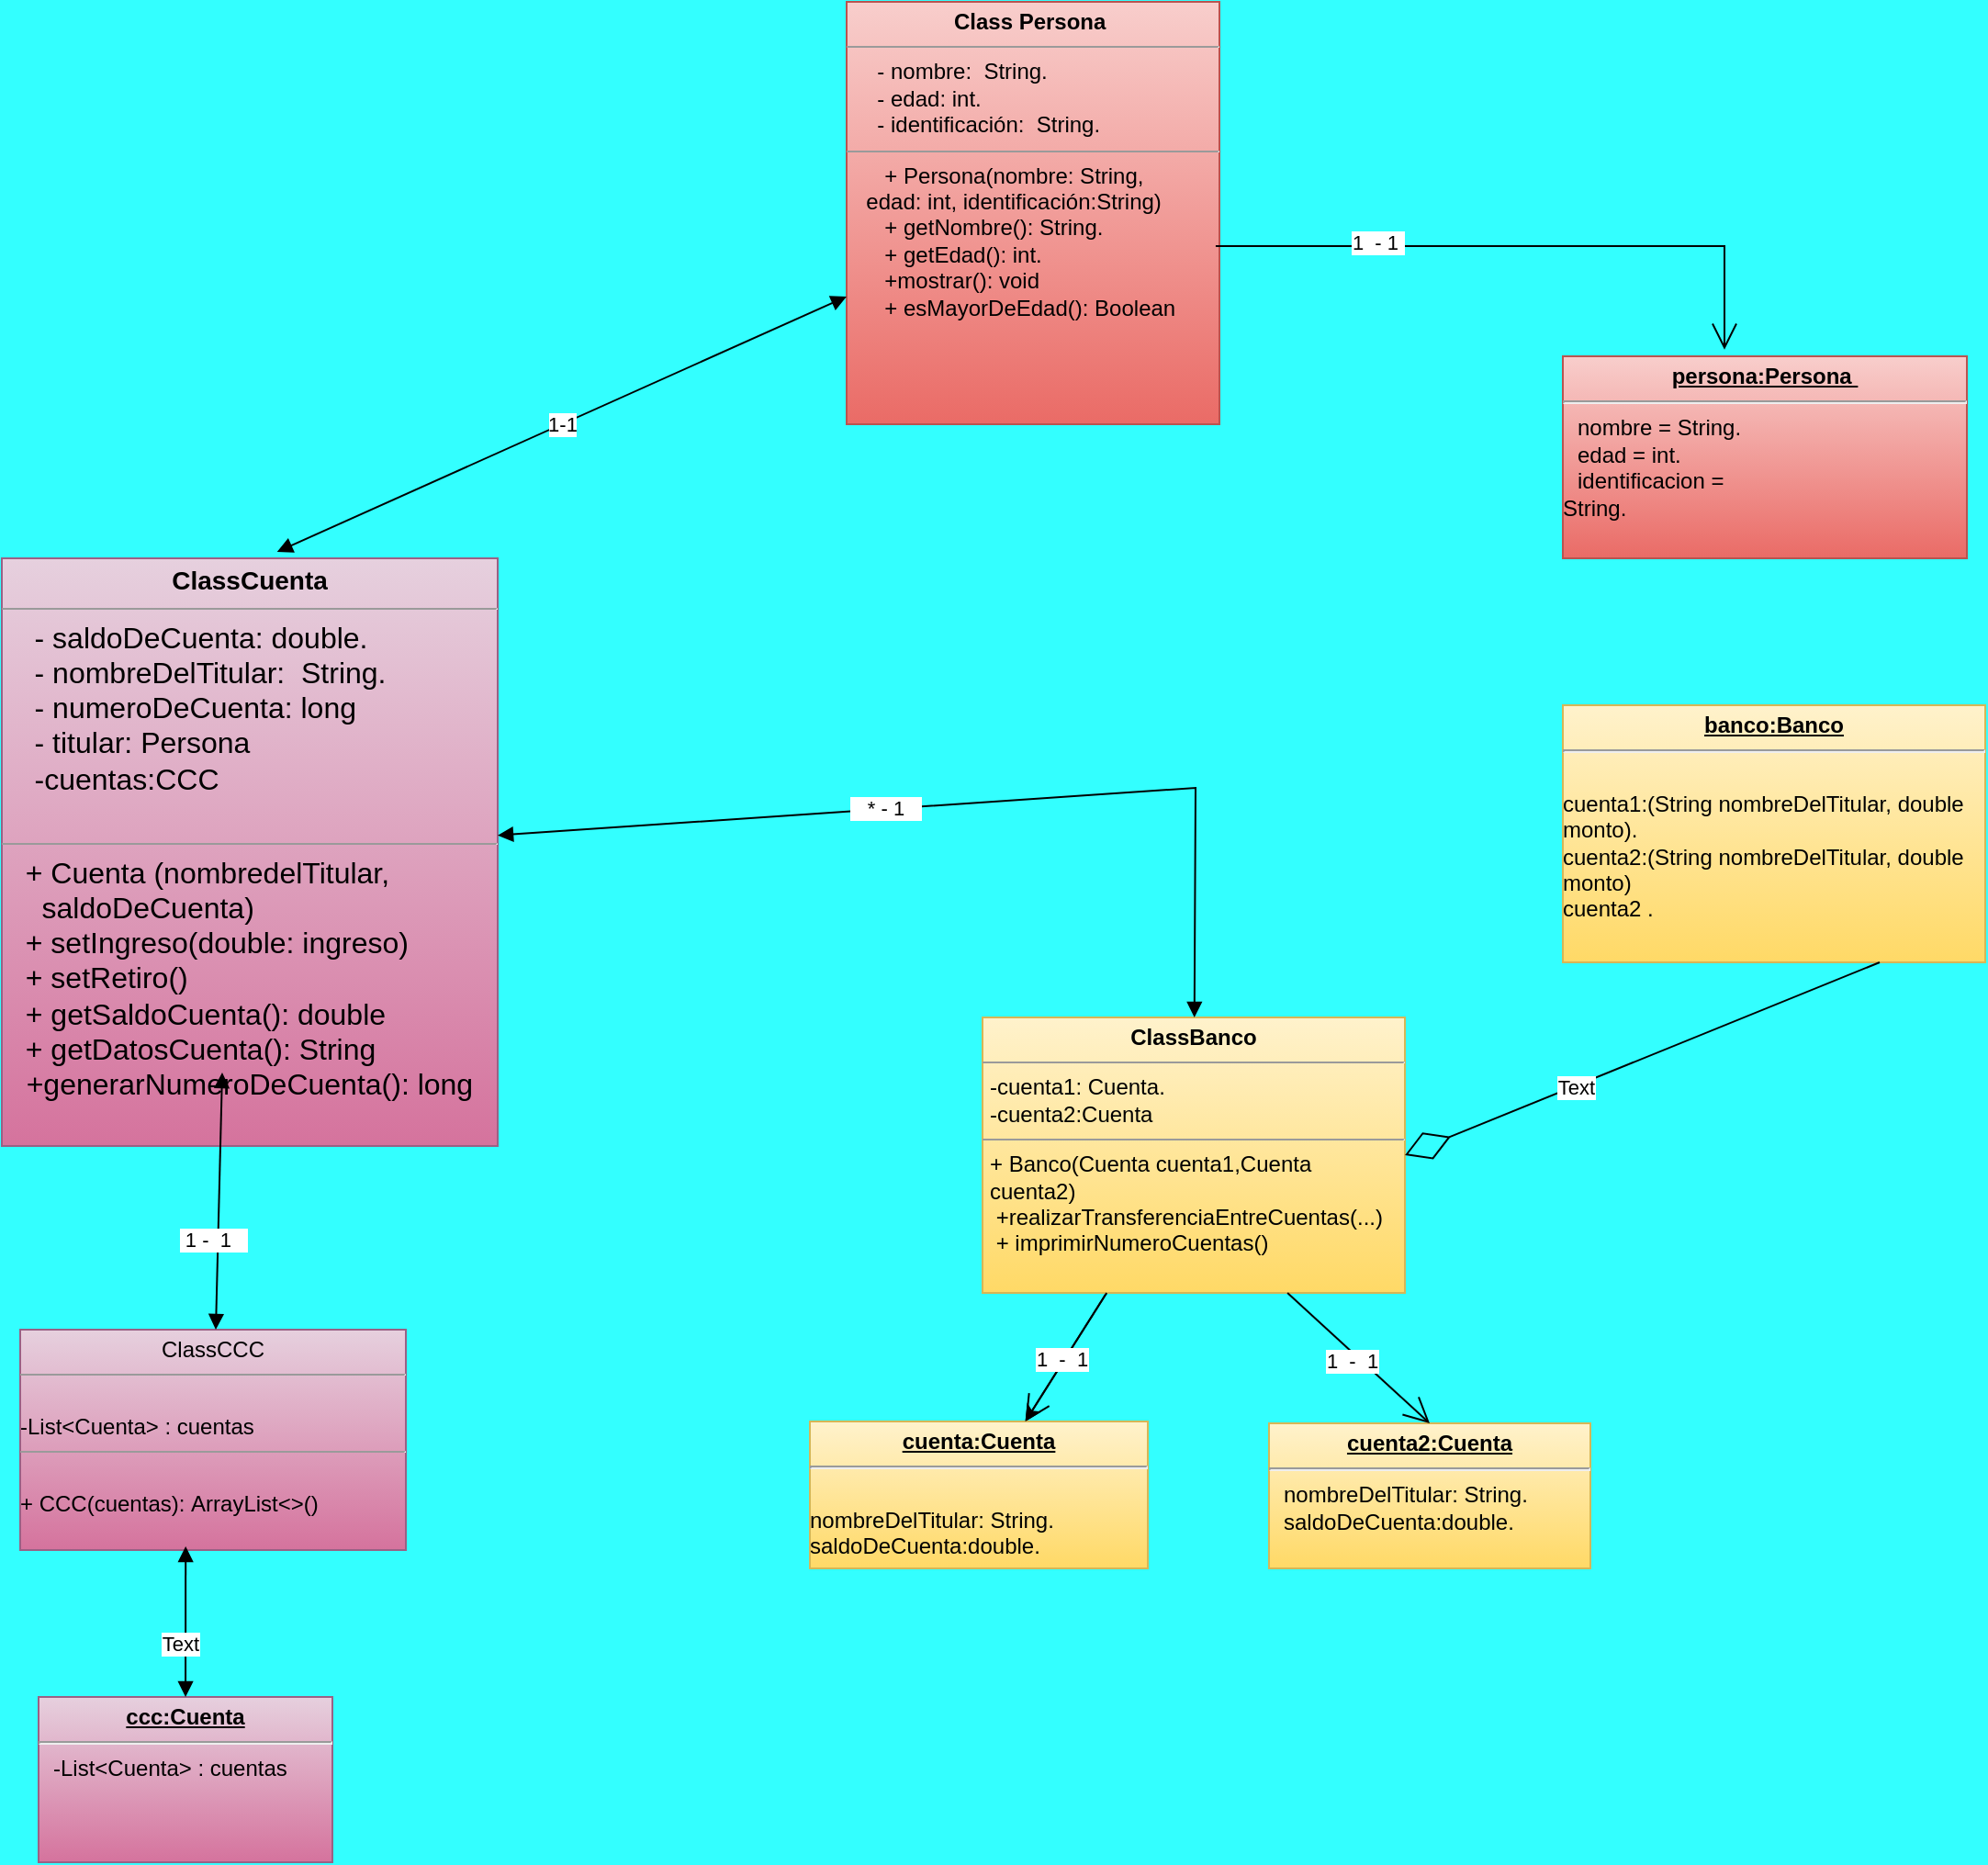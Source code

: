 <mxfile version="21.6.8" type="github">
  <diagram name="Página-1" id="ZipFY7_jd9I5HUY0kSOT">
    <mxGraphModel dx="2084" dy="2975" grid="1" gridSize="10" guides="1" tooltips="1" connect="1" arrows="1" fold="1" page="1" pageScale="1" pageWidth="827" pageHeight="1169" background="#33FFFF" math="0" shadow="0">
      <root>
        <mxCell id="0" />
        <mxCell id="1" parent="0" />
        <mxCell id="sXatGcubONKIxM2o4ZcS-1" value="&lt;p style=&quot;margin:0px;margin-top:4px;text-align:center;&quot;&gt;&lt;b&gt;Class Persona&amp;nbsp;&lt;/b&gt;&lt;/p&gt;&lt;hr size=&quot;1&quot;&gt;&amp;nbsp; &amp;nbsp; &amp;nbsp;- nombre&lt;span style=&quot;background-color: initial;&quot;&gt;:&amp;nbsp;&lt;/span&gt;&amp;nbsp;String.&lt;br&gt;&amp;nbsp; &amp;nbsp; &amp;nbsp;- edad: int.&lt;br&gt;&amp;nbsp; &amp;nbsp; &amp;nbsp;- identificación:&amp;nbsp;&amp;nbsp;String.&lt;br&gt;&lt;hr size=&quot;1&quot;&gt;&lt;p style=&quot;margin:0px;margin-left:4px;&quot;&gt;&amp;nbsp; &amp;nbsp; &amp;nbsp;+ Persona(nombre: String,&amp;nbsp; &amp;nbsp; &amp;nbsp; &amp;nbsp; &amp;nbsp; &amp;nbsp; &amp;nbsp; edad: int, identificación:String)&amp;nbsp;&lt;br&gt;&lt;/p&gt;&lt;p style=&quot;margin:0px;margin-left:4px;&quot;&gt;&amp;nbsp; &amp;nbsp; &amp;nbsp;+ getNombre(): String.&lt;/p&gt;&lt;p style=&quot;margin:0px;margin-left:4px;&quot;&gt;&amp;nbsp; &amp;nbsp; &amp;nbsp;+ getEdad(): int.&amp;nbsp;&lt;/p&gt;&lt;p style=&quot;margin:0px;margin-left:4px;&quot;&gt;&amp;nbsp; &amp;nbsp; &amp;nbsp;+mostrar(): void&amp;nbsp;&lt;/p&gt;&lt;p style=&quot;margin:0px;margin-left:4px;&quot;&gt;&amp;nbsp; &amp;nbsp; &amp;nbsp;+ esMayorDeEdad(): Boolean&amp;nbsp;&lt;/p&gt;" style="verticalAlign=top;align=left;overflow=fill;fontSize=12;fontFamily=Helvetica;html=1;whiteSpace=wrap;fillColor=#f8cecc;gradientColor=#ea6b66;strokeColor=#b85450;" parent="1" vertex="1">
          <mxGeometry x="110" y="-1983" width="203" height="230" as="geometry" />
        </mxCell>
        <mxCell id="sXatGcubONKIxM2o4ZcS-2" value="&lt;p style=&quot;margin:0px;margin-top:4px;text-align:center;&quot;&gt;&lt;b&gt;&lt;font style=&quot;font-size: 14px;&quot;&gt;Class&lt;span style=&quot;background-color: initial;&quot;&gt;Cuenta&lt;/span&gt;&lt;/font&gt;&lt;/b&gt;&lt;/p&gt;&lt;hr size=&quot;1&quot;&gt;&lt;font size=&quot;3&quot;&gt;&amp;nbsp; &amp;nbsp; - saldoDeCuenta:&amp;nbsp;double.&lt;br&gt;&amp;nbsp; &amp;nbsp; -&amp;nbsp;nombreDelTitular:&amp;nbsp; String.&lt;br&gt;&amp;nbsp; &amp;nbsp; -&amp;nbsp;numeroDeCuenta: long&lt;br&gt;&amp;nbsp; &amp;nbsp; - titular: Persona&lt;br&gt;&amp;nbsp; &amp;nbsp; -cuentas:CCC&lt;span style=&quot;background-color: initial;&quot;&gt;&lt;br&gt;&lt;/span&gt;&lt;br&gt;&lt;/font&gt;&lt;hr size=&quot;1&quot;&gt;&lt;p style=&quot;margin:0px;margin-left:4px;&quot;&gt;&lt;font size=&quot;3&quot;&gt;&amp;nbsp; + Cuenta (nombredelTitular,&amp;nbsp; &amp;nbsp; &amp;nbsp; &amp;nbsp; &amp;nbsp; &amp;nbsp; &amp;nbsp; &amp;nbsp; &amp;nbsp; saldoDeCuenta)&lt;/font&gt;&lt;/p&gt;&lt;p style=&quot;margin:0px;margin-left:4px;&quot;&gt;&lt;font size=&quot;3&quot;&gt;&amp;nbsp; + setIngreso(&lt;/font&gt;&lt;font style=&quot;background-color: initial;&quot; size=&quot;3&quot;&gt;double: ingreso&lt;/font&gt;&lt;font style=&quot;background-color: initial;&quot; size=&quot;3&quot;&gt;)&amp;nbsp; &amp;nbsp; &amp;nbsp; &amp;nbsp;&lt;/font&gt;&lt;/p&gt;&lt;p style=&quot;margin:0px;margin-left:4px;&quot;&gt;&lt;font size=&quot;3&quot;&gt;&amp;nbsp; + setRetiro()&amp;nbsp; &amp;nbsp; &amp;nbsp; &amp;nbsp;&amp;nbsp;&lt;/font&gt;&lt;/p&gt;&lt;p style=&quot;margin:0px;margin-left:4px;&quot;&gt;&lt;span style=&quot;background-color: initial;&quot;&gt;&lt;font size=&quot;3&quot;&gt;&amp;nbsp; + getSaldoCuenta(): double&amp;nbsp;&amp;nbsp;&lt;/font&gt;&lt;/span&gt;&lt;/p&gt;&lt;p style=&quot;margin:0px;margin-left:4px;&quot;&gt;&lt;span style=&quot;background-color: initial;&quot;&gt;&lt;font size=&quot;3&quot;&gt;&amp;nbsp; + getDatosCuenta(): String&amp;nbsp;&lt;/font&gt;&lt;/span&gt;&lt;/p&gt;&lt;font size=&quot;3&quot;&gt;&amp;nbsp; &amp;nbsp;+generarNumeroDeCuenta(): long&lt;/font&gt;" style="verticalAlign=top;align=left;overflow=fill;fontSize=12;fontFamily=Helvetica;html=1;whiteSpace=wrap;fillColor=#e6d0de;strokeColor=#996185;gradientColor=#d5739d;" parent="1" vertex="1">
          <mxGeometry x="-350" y="-1680" width="270" height="320" as="geometry" />
        </mxCell>
        <mxCell id="aI8nhUoXIS2r9gopvmky-82" value="" style="edgeStyle=none;rounded=0;orthogonalLoop=1;jettySize=auto;html=1;" parent="1" source="sXatGcubONKIxM2o4ZcS-3" target="sXatGcubONKIxM2o4ZcS-4" edge="1">
          <mxGeometry relative="1" as="geometry" />
        </mxCell>
        <mxCell id="sXatGcubONKIxM2o4ZcS-3" value="&lt;p style=&quot;margin:0px;margin-top:4px;text-align:center;&quot;&gt;&lt;b&gt;ClassBanco&lt;/b&gt;&lt;/p&gt;&lt;hr size=&quot;1&quot;&gt;&lt;p style=&quot;margin:0px;margin-left:4px;&quot;&gt;-cuenta1:&amp;nbsp;Cuenta.&lt;/p&gt;&lt;p style=&quot;margin:0px;margin-left:4px;&quot;&gt;-cuenta2:Cuenta&lt;br&gt;&lt;/p&gt;&lt;hr size=&quot;1&quot;&gt;&lt;p style=&quot;margin:0px;margin-left:4px;&quot;&gt;+ Banco(Cuenta cuenta1,Cuenta cuenta2)&amp;nbsp; &amp;nbsp; &amp;nbsp;&lt;span style=&quot;background-color: initial;&quot;&gt;&amp;nbsp; &amp;nbsp; &amp;nbsp; &amp;nbsp; &amp;nbsp; &amp;nbsp; &amp;nbsp; &amp;nbsp;+realizarTransferenciaEntreCuentas(...)&amp;nbsp; &lt;/span&gt;&lt;span style=&quot;background-color: initial;&quot;&gt;&amp;nbsp;+ imprimirNumeroCuentas()&amp;nbsp;&lt;/span&gt;&lt;/p&gt;" style="verticalAlign=top;align=left;overflow=fill;fontSize=12;fontFamily=Helvetica;html=1;whiteSpace=wrap;fillColor=#fff2cc;gradientColor=#ffd966;strokeColor=#d6b656;" parent="1" vertex="1">
          <mxGeometry x="184" y="-1430" width="230" height="150" as="geometry" />
        </mxCell>
        <mxCell id="sXatGcubONKIxM2o4ZcS-4" value="&lt;p style=&quot;margin:0px;margin-top:4px;text-align:center;text-decoration:underline;&quot;&gt;&lt;b&gt;cuenta:Cuenta&lt;/b&gt;&lt;/p&gt;&lt;hr&gt;&lt;p style=&quot;margin:0px;margin-left:8px;&quot;&gt;&lt;br&gt;&lt;/p&gt;nombreDelTitular:&amp;nbsp;String.&lt;br&gt;saldoDeCuenta:double." style="verticalAlign=top;align=left;overflow=fill;fontSize=12;fontFamily=Helvetica;html=1;whiteSpace=wrap;fillColor=#fff2cc;gradientColor=#ffd966;strokeColor=#d6b656;" parent="1" vertex="1">
          <mxGeometry x="90" y="-1210" width="184" height="80" as="geometry" />
        </mxCell>
        <mxCell id="sXatGcubONKIxM2o4ZcS-5" value="&lt;p style=&quot;margin:0px;margin-top:4px;text-align:center;text-decoration:underline;&quot;&gt;&lt;b&gt;persona:Persona&amp;nbsp;&lt;/b&gt;&lt;/p&gt;&lt;hr&gt;&lt;p style=&quot;margin:0px;margin-left:8px;&quot;&gt;nombre = String.&lt;br&gt;edad = int.&lt;/p&gt;&lt;p style=&quot;margin:0px;margin-left:8px;&quot;&gt;identificacion =&amp;nbsp;&lt;/p&gt;String." style="verticalAlign=top;align=left;overflow=fill;fontSize=12;fontFamily=Helvetica;html=1;whiteSpace=wrap;fillColor=#f8cecc;gradientColor=#ea6b66;strokeColor=#b85450;" parent="1" vertex="1">
          <mxGeometry x="500" y="-1790" width="220" height="110" as="geometry" />
        </mxCell>
        <mxCell id="aI8nhUoXIS2r9gopvmky-1" value="&lt;p style=&quot;margin:0px;margin-top:4px;text-align:center;text-decoration:underline;&quot;&gt;&lt;b&gt;ccc:Cuenta&lt;/b&gt;&lt;/p&gt;&lt;hr&gt;&lt;p style=&quot;margin:0px;margin-left:8px;&quot;&gt;-List&amp;lt;Cuenta&amp;gt; : cuentas&lt;br&gt;&lt;/p&gt;" style="verticalAlign=top;align=left;overflow=fill;fontSize=12;fontFamily=Helvetica;html=1;whiteSpace=wrap;fillColor=#e6d0de;gradientColor=#d5739d;strokeColor=#996185;" parent="1" vertex="1">
          <mxGeometry x="-330" y="-1060" width="160" height="90" as="geometry" />
        </mxCell>
        <mxCell id="aI8nhUoXIS2r9gopvmky-3" value="&lt;p style=&quot;margin:0px;margin-top:4px;text-align:center;text-decoration:underline;&quot;&gt;&lt;b&gt;cuenta2:Cuenta&lt;/b&gt;&lt;/p&gt;&lt;hr&gt;&lt;p style=&quot;margin:0px;margin-left:8px;&quot;&gt;nombreDelTitular:&amp;nbsp;String.&lt;br style=&quot;--tw-border-spacing-x: 0; --tw-border-spacing-y: 0; --tw-translate-x: 0; --tw-translate-y: 0; --tw-rotate: 0; --tw-skew-x: 0; --tw-skew-y: 0; --tw-scale-x: 1; --tw-scale-y: 1; --tw-pan-x: ; --tw-pan-y: ; --tw-pinch-zoom: ; --tw-scroll-snap-strictness: proximity; --tw-ordinal: ; --tw-slashed-zero: ; --tw-numeric-figure: ; --tw-numeric-spacing: ; --tw-numeric-fraction: ; --tw-ring-inset: ; --tw-ring-offset-width: 0px; --tw-ring-offset-color: #fff; --tw-ring-color: rgb(59 130 246 / .5); --tw-ring-offset-shadow: 0 0 #0000; --tw-ring-shadow: 0 0 #0000; --tw-shadow: 0 0 #0000; --tw-shadow-colored: 0 0 #0000; --tw-blur: ; --tw-brightness: ; --tw-contrast: ; --tw-grayscale: ; --tw-hue-rotate: ; --tw-invert: ; --tw-saturate: ; --tw-sepia: ; --tw-drop-shadow: ; --tw-backdrop-blur: ; --tw-backdrop-brightness: ; --tw-backdrop-contrast: ; --tw-backdrop-grayscale: ; --tw-backdrop-hue-rotate: ; --tw-backdrop-invert: ; --tw-backdrop-opacity: ; --tw-backdrop-saturate: ; --tw-backdrop-sepia: ; border-color: var(--border-color);&quot;&gt;saldoDeCuenta:double.&lt;br&gt;&lt;/p&gt;" style="verticalAlign=top;align=left;overflow=fill;fontSize=12;fontFamily=Helvetica;html=1;whiteSpace=wrap;fillColor=#fff2cc;gradientColor=#ffd966;strokeColor=#d6b656;" parent="1" vertex="1">
          <mxGeometry x="340" y="-1209" width="175" height="79" as="geometry" />
        </mxCell>
        <mxCell id="aI8nhUoXIS2r9gopvmky-13" value="&lt;p style=&quot;margin:0px;margin-top:4px;text-align:center;&quot;&gt;ClassCCC&lt;br&gt;&lt;/p&gt;&lt;hr size=&quot;1&quot;&gt;&lt;p style=&quot;margin:0px;margin-left:4px;&quot;&gt;&lt;br&gt;&lt;/p&gt;-List&amp;lt;Cuenta&amp;gt; : cuentas&lt;hr size=&quot;1&quot;&gt;&lt;p style=&quot;margin:0px;margin-left:4px;&quot;&gt;&amp;nbsp; &amp;nbsp;&amp;nbsp;&lt;/p&gt;+ CCC(cuentas):&amp;nbsp;ArrayList&amp;lt;&amp;gt;()" style="verticalAlign=top;align=left;overflow=fill;fontSize=12;fontFamily=Helvetica;html=1;whiteSpace=wrap;fillColor=#e6d0de;gradientColor=#d5739d;strokeColor=#996185;" parent="1" vertex="1">
          <mxGeometry x="-340" y="-1260" width="210" height="120" as="geometry" />
        </mxCell>
        <mxCell id="aI8nhUoXIS2r9gopvmky-42" value="" style="endArrow=block;startArrow=block;endFill=1;startFill=1;html=1;rounded=0;" parent="1" source="sXatGcubONKIxM2o4ZcS-2" target="sXatGcubONKIxM2o4ZcS-3" edge="1">
          <mxGeometry width="160" relative="1" as="geometry">
            <mxPoint x="-70" y="-1555" as="sourcePoint" />
            <mxPoint x="329.441" y="-1460" as="targetPoint" />
            <Array as="points">
              <mxPoint x="300" y="-1555" />
            </Array>
          </mxGeometry>
        </mxCell>
        <mxCell id="aI8nhUoXIS2r9gopvmky-68" value="&amp;nbsp; &amp;nbsp;* - 1&amp;nbsp; &amp;nbsp;" style="edgeLabel;html=1;align=center;verticalAlign=middle;resizable=0;points=[];" parent="aI8nhUoXIS2r9gopvmky-42" vertex="1" connectable="0">
          <mxGeometry x="-0.163" y="1" relative="1" as="geometry">
            <mxPoint as="offset" />
          </mxGeometry>
        </mxCell>
        <mxCell id="aI8nhUoXIS2r9gopvmky-43" value="" style="endArrow=block;startArrow=block;endFill=1;startFill=1;html=1;rounded=0;exitX=0.555;exitY=-0.011;exitDx=0;exitDy=0;exitPerimeter=0;" parent="1" source="sXatGcubONKIxM2o4ZcS-2" target="sXatGcubONKIxM2o4ZcS-1" edge="1">
          <mxGeometry width="160" relative="1" as="geometry">
            <mxPoint x="152" y="-1420" as="sourcePoint" />
            <mxPoint x="312" y="-1420" as="targetPoint" />
          </mxGeometry>
        </mxCell>
        <mxCell id="aI8nhUoXIS2r9gopvmky-67" value="1-1" style="edgeLabel;html=1;align=center;verticalAlign=middle;resizable=0;points=[];rotation=0;" parent="aI8nhUoXIS2r9gopvmky-43" vertex="1" connectable="0">
          <mxGeometry relative="1" as="geometry">
            <mxPoint as="offset" />
          </mxGeometry>
        </mxCell>
        <mxCell id="aI8nhUoXIS2r9gopvmky-44" value="" style="endArrow=open;endFill=1;endSize=12;html=1;rounded=0;entryX=0.4;entryY=-0.033;entryDx=0;entryDy=0;entryPerimeter=0;exitX=0.99;exitY=0.578;exitDx=0;exitDy=0;exitPerimeter=0;" parent="1" source="sXatGcubONKIxM2o4ZcS-1" target="sXatGcubONKIxM2o4ZcS-5" edge="1">
          <mxGeometry width="160" relative="1" as="geometry">
            <mxPoint x="574" y="-1520" as="sourcePoint" />
            <mxPoint x="682" y="-1430" as="targetPoint" />
            <Array as="points">
              <mxPoint x="588" y="-1850" />
            </Array>
          </mxGeometry>
        </mxCell>
        <mxCell id="aI8nhUoXIS2r9gopvmky-70" value="-t" style="edgeLabel;html=1;align=center;verticalAlign=middle;resizable=0;points=[];" parent="aI8nhUoXIS2r9gopvmky-44" vertex="1" connectable="0">
          <mxGeometry x="-0.474" y="2" relative="1" as="geometry">
            <mxPoint as="offset" />
          </mxGeometry>
        </mxCell>
        <mxCell id="aI8nhUoXIS2r9gopvmky-71" value="1&amp;nbsp; - 1&amp;nbsp;" style="edgeLabel;html=1;align=center;verticalAlign=middle;resizable=0;points=[];" parent="aI8nhUoXIS2r9gopvmky-44" vertex="1" connectable="0">
          <mxGeometry x="-0.474" y="2" relative="1" as="geometry">
            <mxPoint as="offset" />
          </mxGeometry>
        </mxCell>
        <mxCell id="aI8nhUoXIS2r9gopvmky-52" value="" style="endArrow=block;startArrow=block;endFill=1;startFill=1;html=1;rounded=0;exitX=0.429;exitY=0.983;exitDx=0;exitDy=0;exitPerimeter=0;" parent="1" source="aI8nhUoXIS2r9gopvmky-13" target="aI8nhUoXIS2r9gopvmky-1" edge="1">
          <mxGeometry width="160" relative="1" as="geometry">
            <mxPoint x="80" y="-1150" as="sourcePoint" />
            <mxPoint x="81" y="-1080" as="targetPoint" />
            <Array as="points" />
          </mxGeometry>
        </mxCell>
        <mxCell id="aI8nhUoXIS2r9gopvmky-72" value="Text" style="edgeLabel;html=1;align=center;verticalAlign=middle;resizable=0;points=[];" parent="aI8nhUoXIS2r9gopvmky-52" vertex="1" connectable="0">
          <mxGeometry x="0.293" y="-3" relative="1" as="geometry">
            <mxPoint as="offset" />
          </mxGeometry>
        </mxCell>
        <mxCell id="aI8nhUoXIS2r9gopvmky-54" style="edgeStyle=none;rounded=0;orthogonalLoop=1;jettySize=auto;html=1;exitX=0.75;exitY=1;exitDx=0;exitDy=0;" parent="1" source="aI8nhUoXIS2r9gopvmky-13" target="aI8nhUoXIS2r9gopvmky-13" edge="1">
          <mxGeometry relative="1" as="geometry" />
        </mxCell>
        <mxCell id="aI8nhUoXIS2r9gopvmky-80" value="" style="endArrow=open;endFill=1;endSize=12;html=1;rounded=0;" parent="1" source="sXatGcubONKIxM2o4ZcS-3" target="sXatGcubONKIxM2o4ZcS-4" edge="1">
          <mxGeometry width="160" relative="1" as="geometry">
            <mxPoint x="290" y="-1190" as="sourcePoint" />
            <mxPoint x="450" y="-1190" as="targetPoint" />
          </mxGeometry>
        </mxCell>
        <mxCell id="aI8nhUoXIS2r9gopvmky-89" value="1&amp;nbsp; -&amp;nbsp; 1" style="edgeLabel;html=1;align=center;verticalAlign=middle;resizable=0;points=[];" parent="aI8nhUoXIS2r9gopvmky-80" vertex="1" connectable="0">
          <mxGeometry x="0.043" y="-2" relative="1" as="geometry">
            <mxPoint as="offset" />
          </mxGeometry>
        </mxCell>
        <mxCell id="aI8nhUoXIS2r9gopvmky-81" value="" style="endArrow=open;endFill=1;endSize=12;html=1;rounded=0;exitX=0.722;exitY=1;exitDx=0;exitDy=0;exitPerimeter=0;entryX=0.5;entryY=0;entryDx=0;entryDy=0;" parent="1" source="sXatGcubONKIxM2o4ZcS-3" target="aI8nhUoXIS2r9gopvmky-3" edge="1">
          <mxGeometry width="160" relative="1" as="geometry">
            <mxPoint x="510" y="-1240.5" as="sourcePoint" />
            <mxPoint x="570" y="-1190" as="targetPoint" />
          </mxGeometry>
        </mxCell>
        <mxCell id="aI8nhUoXIS2r9gopvmky-90" value="1&amp;nbsp; -&amp;nbsp; 1" style="edgeLabel;html=1;align=center;verticalAlign=middle;resizable=0;points=[];" parent="aI8nhUoXIS2r9gopvmky-81" vertex="1" connectable="0">
          <mxGeometry x="-0.058" y="-4" relative="1" as="geometry">
            <mxPoint x="1" as="offset" />
          </mxGeometry>
        </mxCell>
        <mxCell id="aI8nhUoXIS2r9gopvmky-83" value="&lt;p style=&quot;margin:0px;margin-top:4px;text-align:center;text-decoration:underline;&quot;&gt;&lt;b&gt;banco:Banco&lt;/b&gt;&lt;/p&gt;&lt;hr&gt;&lt;br&gt;cuenta1:(String&amp;nbsp;&lt;span style=&quot;background-color: initial;&quot;&gt;nombreDelTitular,&amp;nbsp;&lt;/span&gt;double monto).&lt;br&gt;cuenta2:(String&amp;nbsp;nombreDelTitular,&amp;nbsp;double monto)&lt;br style=&quot;--tw-border-spacing-x: 0; --tw-border-spacing-y: 0; --tw-translate-x: 0; --tw-translate-y: 0; --tw-rotate: 0; --tw-skew-x: 0; --tw-skew-y: 0; --tw-scale-x: 1; --tw-scale-y: 1; --tw-pan-x: ; --tw-pan-y: ; --tw-pinch-zoom: ; --tw-scroll-snap-strictness: proximity; --tw-ordinal: ; --tw-slashed-zero: ; --tw-numeric-figure: ; --tw-numeric-spacing: ; --tw-numeric-fraction: ; --tw-ring-inset: ; --tw-ring-offset-width: 0px; --tw-ring-offset-color: #fff; --tw-ring-color: rgb(59 130 246 / .5); --tw-ring-offset-shadow: 0 0 #0000; --tw-ring-shadow: 0 0 #0000; --tw-shadow: 0 0 #0000; --tw-shadow-colored: 0 0 #0000; --tw-blur: ; --tw-brightness: ; --tw-contrast: ; --tw-grayscale: ; --tw-hue-rotate: ; --tw-invert: ; --tw-saturate: ; --tw-sepia: ; --tw-drop-shadow: ; --tw-backdrop-blur: ; --tw-backdrop-brightness: ; --tw-backdrop-contrast: ; --tw-backdrop-grayscale: ; --tw-backdrop-hue-rotate: ; --tw-backdrop-invert: ; --tw-backdrop-opacity: ; --tw-backdrop-saturate: ; --tw-backdrop-sepia: ; border-color: var(--border-color);&quot;&gt;cuenta2&lt;span style=&quot;--tw-border-spacing-x: 0; --tw-border-spacing-y: 0; --tw-translate-x: 0; --tw-translate-y: 0; --tw-rotate: 0; --tw-skew-x: 0; --tw-skew-y: 0; --tw-scale-x: 1; --tw-scale-y: 1; --tw-pan-x: ; --tw-pan-y: ; --tw-pinch-zoom: ; --tw-scroll-snap-strictness: proximity; --tw-ordinal: ; --tw-slashed-zero: ; --tw-numeric-figure: ; --tw-numeric-spacing: ; --tw-numeric-fraction: ; --tw-ring-inset: ; --tw-ring-offset-width: 0px; --tw-ring-offset-color: #fff; --tw-ring-color: rgb(59 130 246 / .5); --tw-ring-offset-shadow: 0 0 #0000; --tw-ring-shadow: 0 0 #0000; --tw-shadow: 0 0 #0000; --tw-shadow-colored: 0 0 #0000; --tw-blur: ; --tw-brightness: ; --tw-contrast: ; --tw-grayscale: ; --tw-hue-rotate: ; --tw-invert: ; --tw-saturate: ; --tw-sepia: ; --tw-drop-shadow: ; --tw-backdrop-blur: ; --tw-backdrop-brightness: ; --tw-backdrop-contrast: ; --tw-backdrop-grayscale: ; --tw-backdrop-hue-rotate: ; --tw-backdrop-invert: ; --tw-backdrop-opacity: ; --tw-backdrop-saturate: ; --tw-backdrop-sepia: ; border-color: var(--border-color); background-color: initial;&quot;&gt;&amp;nbsp;.&lt;/span&gt;&lt;br&gt;&lt;p style=&quot;margin:0px;margin-left:8px;&quot;&gt;&lt;br&gt;&lt;/p&gt;" style="verticalAlign=top;align=left;overflow=fill;fontSize=12;fontFamily=Helvetica;html=1;whiteSpace=wrap;fillColor=#fff2cc;gradientColor=#ffd966;strokeColor=#d6b656;" parent="1" vertex="1">
          <mxGeometry x="500" y="-1600" width="230" height="140" as="geometry" />
        </mxCell>
        <mxCell id="aI8nhUoXIS2r9gopvmky-85" value="" style="endArrow=block;startArrow=block;endFill=1;startFill=1;html=1;rounded=0;exitX=0.429;exitY=0.983;exitDx=0;exitDy=0;exitPerimeter=0;" parent="1" target="aI8nhUoXIS2r9gopvmky-13" edge="1">
          <mxGeometry width="160" relative="1" as="geometry">
            <mxPoint x="-230" y="-1400" as="sourcePoint" />
            <mxPoint x="-230" y="-1298" as="targetPoint" />
            <Array as="points" />
          </mxGeometry>
        </mxCell>
        <mxCell id="aI8nhUoXIS2r9gopvmky-86" value="&amp;nbsp;1 -&amp;nbsp; 1&amp;nbsp; &amp;nbsp;" style="edgeLabel;html=1;align=center;verticalAlign=middle;resizable=0;points=[];" parent="aI8nhUoXIS2r9gopvmky-85" vertex="1" connectable="0">
          <mxGeometry x="0.293" y="-3" relative="1" as="geometry">
            <mxPoint as="offset" />
          </mxGeometry>
        </mxCell>
        <mxCell id="Ldl37hqpO8NeoR8k0iIn-2" value="" style="endArrow=diamondThin;endFill=0;endSize=24;html=1;rounded=0;entryX=1;entryY=0.5;entryDx=0;entryDy=0;exitX=0.75;exitY=1;exitDx=0;exitDy=0;" edge="1" parent="1" source="aI8nhUoXIS2r9gopvmky-83" target="sXatGcubONKIxM2o4ZcS-3">
          <mxGeometry width="160" relative="1" as="geometry">
            <mxPoint x="570" y="-1430" as="sourcePoint" />
            <mxPoint x="510" y="-1290" as="targetPoint" />
          </mxGeometry>
        </mxCell>
        <mxCell id="Ldl37hqpO8NeoR8k0iIn-6" value="Text" style="edgeLabel;html=1;align=center;verticalAlign=middle;resizable=0;points=[];" vertex="1" connectable="0" parent="Ldl37hqpO8NeoR8k0iIn-2">
          <mxGeometry x="0.282" relative="1" as="geometry">
            <mxPoint as="offset" />
          </mxGeometry>
        </mxCell>
      </root>
    </mxGraphModel>
  </diagram>
</mxfile>
